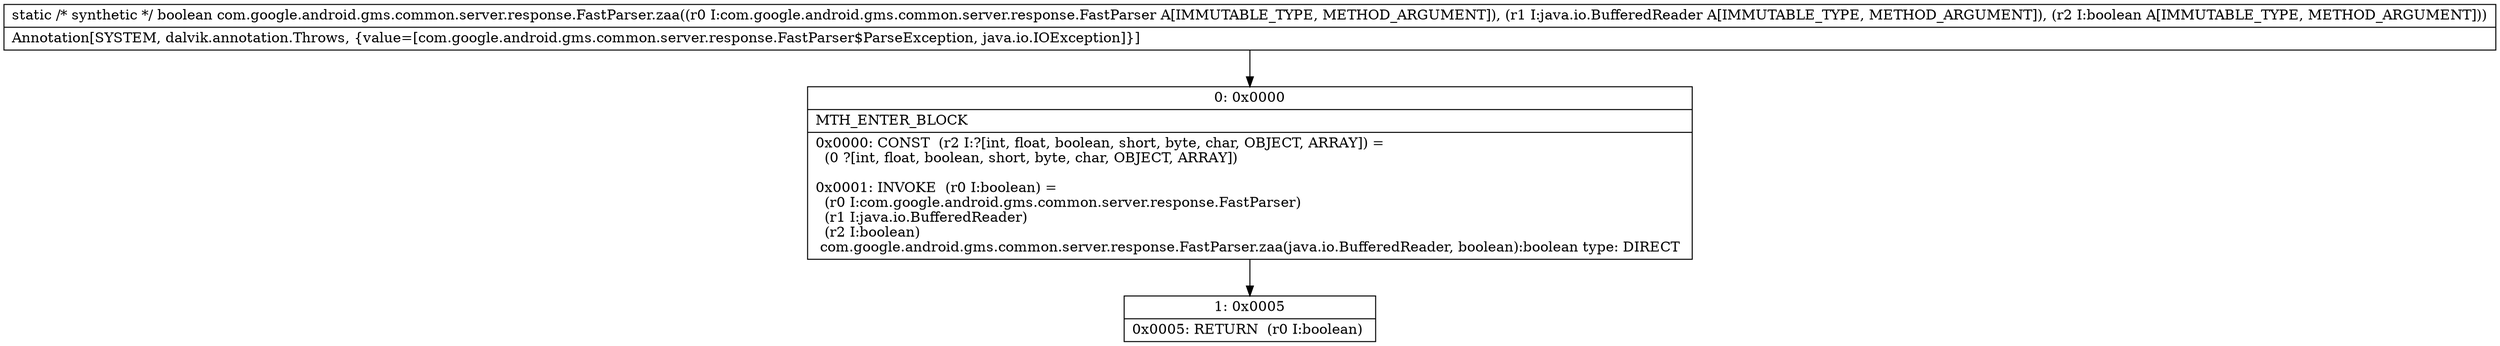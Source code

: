 digraph "CFG forcom.google.android.gms.common.server.response.FastParser.zaa(Lcom\/google\/android\/gms\/common\/server\/response\/FastParser;Ljava\/io\/BufferedReader;Z)Z" {
Node_0 [shape=record,label="{0\:\ 0x0000|MTH_ENTER_BLOCK\l|0x0000: CONST  (r2 I:?[int, float, boolean, short, byte, char, OBJECT, ARRAY]) = \l  (0 ?[int, float, boolean, short, byte, char, OBJECT, ARRAY])\l \l0x0001: INVOKE  (r0 I:boolean) = \l  (r0 I:com.google.android.gms.common.server.response.FastParser)\l  (r1 I:java.io.BufferedReader)\l  (r2 I:boolean)\l com.google.android.gms.common.server.response.FastParser.zaa(java.io.BufferedReader, boolean):boolean type: DIRECT \l}"];
Node_1 [shape=record,label="{1\:\ 0x0005|0x0005: RETURN  (r0 I:boolean) \l}"];
MethodNode[shape=record,label="{static \/* synthetic *\/ boolean com.google.android.gms.common.server.response.FastParser.zaa((r0 I:com.google.android.gms.common.server.response.FastParser A[IMMUTABLE_TYPE, METHOD_ARGUMENT]), (r1 I:java.io.BufferedReader A[IMMUTABLE_TYPE, METHOD_ARGUMENT]), (r2 I:boolean A[IMMUTABLE_TYPE, METHOD_ARGUMENT]))  | Annotation[SYSTEM, dalvik.annotation.Throws, \{value=[com.google.android.gms.common.server.response.FastParser$ParseException, java.io.IOException]\}]\l}"];
MethodNode -> Node_0;
Node_0 -> Node_1;
}

